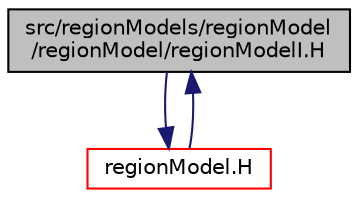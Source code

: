 digraph "src/regionModels/regionModel/regionModel/regionModelI.H"
{
  bgcolor="transparent";
  edge [fontname="Helvetica",fontsize="10",labelfontname="Helvetica",labelfontsize="10"];
  node [fontname="Helvetica",fontsize="10",shape=record];
  Node1 [label="src/regionModels/regionModel\l/regionModel/regionModelI.H",height=0.2,width=0.4,color="black", fillcolor="grey75", style="filled", fontcolor="black"];
  Node1 -> Node2 [color="midnightblue",fontsize="10",style="solid",fontname="Helvetica"];
  Node2 [label="regionModel.H",height=0.2,width=0.4,color="red",URL="$a09583.html"];
  Node2 -> Node1 [color="midnightblue",fontsize="10",style="solid",fontname="Helvetica"];
}
